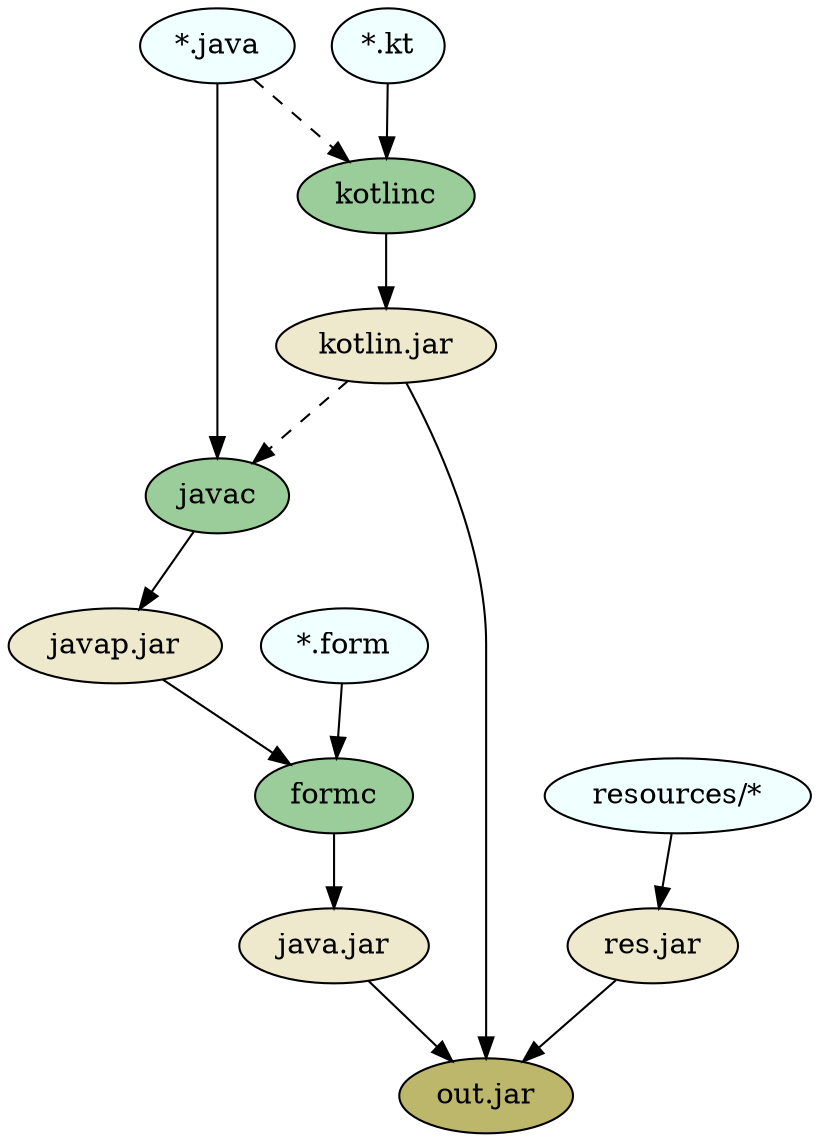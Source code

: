 strict digraph {
    "*.java"      [style=filled, fillcolor=azure1]
    "*.java"      [style=filled, fillcolor=azure1]
    "*.kt"        [style=filled, fillcolor=azure1]
    "*.form"      [style=filled, fillcolor=azure1]
    "resources/*" [style=filled, fillcolor=azure1]

    javac      [style=filled, fillcolor=darkseagreen3]
    kotlinc    [style=filled, fillcolor=darkseagreen3]
    formc      [style=filled, fillcolor=darkseagreen3]

    "kotlin.jar"           [style=filled, fillcolor=cornsilk2]
    "javap.jar"            [style=filled, fillcolor=cornsilk2]
    "java.jar"             [style=filled, fillcolor=cornsilk2]
    "res.jar"              [style=filled, fillcolor=cornsilk2]

    "out.jar" [style=filled, fillcolor=darkkhaki]

    # Kotlin.
    "*.java" -> kotlinc [style=dashed]
    "*.kt"   -> kotlinc
    kotlinc  -> "kotlin.jar"

    # Java.
    "kotlin.jar"           -> javac [style=dashed]
    "*.java"               -> javac
    javac                  -> "javap.jar"

    # Forms.
    "javap.jar" -> formc
    "*.form"    -> formc
    formc       -> "java.jar"

    # Resources.
    "resources/*" -> "res.jar"

    # Output.
    "res.jar"    -> "out.jar"
    "kotlin.jar" -> "out.jar"
    "java.jar"   -> "out.jar"
}
